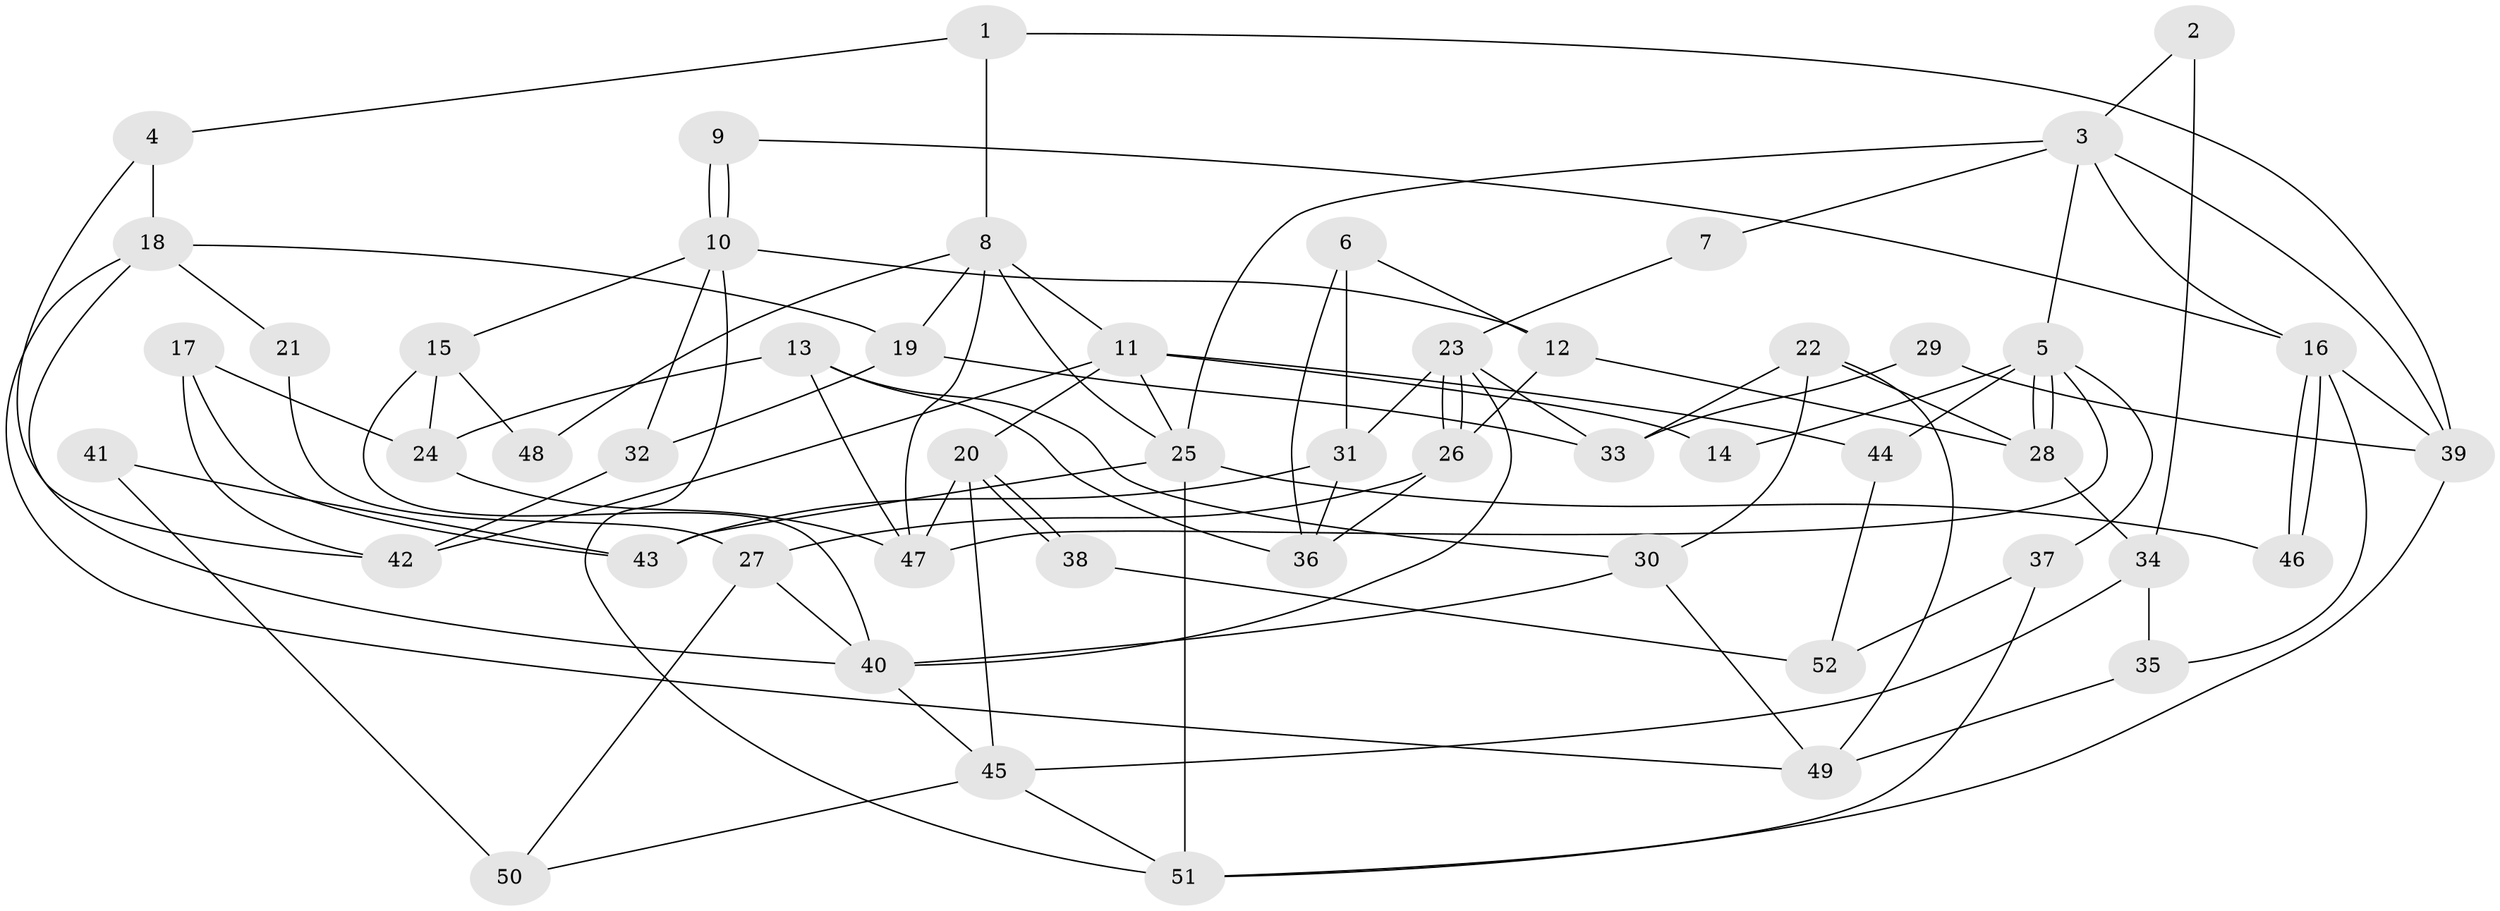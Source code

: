 // Generated by graph-tools (version 1.1) at 2025/11/02/27/25 16:11:19]
// undirected, 52 vertices, 104 edges
graph export_dot {
graph [start="1"]
  node [color=gray90,style=filled];
  1;
  2;
  3;
  4;
  5;
  6;
  7;
  8;
  9;
  10;
  11;
  12;
  13;
  14;
  15;
  16;
  17;
  18;
  19;
  20;
  21;
  22;
  23;
  24;
  25;
  26;
  27;
  28;
  29;
  30;
  31;
  32;
  33;
  34;
  35;
  36;
  37;
  38;
  39;
  40;
  41;
  42;
  43;
  44;
  45;
  46;
  47;
  48;
  49;
  50;
  51;
  52;
  1 -- 39;
  1 -- 4;
  1 -- 8;
  2 -- 3;
  2 -- 34;
  3 -- 25;
  3 -- 5;
  3 -- 7;
  3 -- 16;
  3 -- 39;
  4 -- 42;
  4 -- 18;
  5 -- 47;
  5 -- 28;
  5 -- 28;
  5 -- 14;
  5 -- 37;
  5 -- 44;
  6 -- 36;
  6 -- 12;
  6 -- 31;
  7 -- 23;
  8 -- 47;
  8 -- 11;
  8 -- 19;
  8 -- 25;
  8 -- 48;
  9 -- 10;
  9 -- 10;
  9 -- 16;
  10 -- 51;
  10 -- 12;
  10 -- 15;
  10 -- 32;
  11 -- 25;
  11 -- 14;
  11 -- 20;
  11 -- 42;
  11 -- 44;
  12 -- 26;
  12 -- 28;
  13 -- 47;
  13 -- 30;
  13 -- 24;
  13 -- 36;
  15 -- 40;
  15 -- 24;
  15 -- 48;
  16 -- 46;
  16 -- 46;
  16 -- 35;
  16 -- 39;
  17 -- 24;
  17 -- 43;
  17 -- 42;
  18 -- 19;
  18 -- 40;
  18 -- 21;
  18 -- 49;
  19 -- 32;
  19 -- 33;
  20 -- 38;
  20 -- 38;
  20 -- 45;
  20 -- 47;
  21 -- 27;
  22 -- 49;
  22 -- 28;
  22 -- 30;
  22 -- 33;
  23 -- 26;
  23 -- 26;
  23 -- 33;
  23 -- 31;
  23 -- 40;
  24 -- 47;
  25 -- 51;
  25 -- 43;
  25 -- 46;
  26 -- 36;
  26 -- 27;
  27 -- 40;
  27 -- 50;
  28 -- 34;
  29 -- 39;
  29 -- 33;
  30 -- 49;
  30 -- 40;
  31 -- 36;
  31 -- 43;
  32 -- 42;
  34 -- 45;
  34 -- 35;
  35 -- 49;
  37 -- 51;
  37 -- 52;
  38 -- 52;
  39 -- 51;
  40 -- 45;
  41 -- 43;
  41 -- 50;
  44 -- 52;
  45 -- 50;
  45 -- 51;
}
